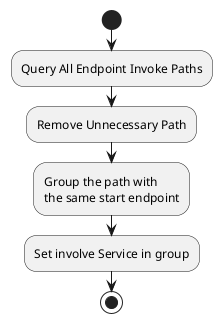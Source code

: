 @startuml
start
:Query All Endpoint Invoke Paths;
:Remove Unnecessary Path;
:Group the path with\nthe same start endpoint;
:Set involve Service in group;
stop
@enduml